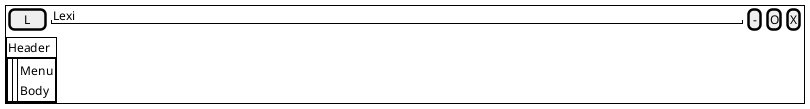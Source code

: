 @startuml
salt

{+
    ' -----> Header
'    {
        {     [  L ] |
           "Lexi                                                                                  " | 
            [-] | 
            [O] | 
            [X] 
        }
'    }  
    ' <--- Header
    
    ' ------ > Body
    {
    }
    ' <------  Body

    {#
        {
            Header
        }
        {#
        .|.|
        {
            {Menu}
            {Body}
        }
        }
    }
    
}


@enduml